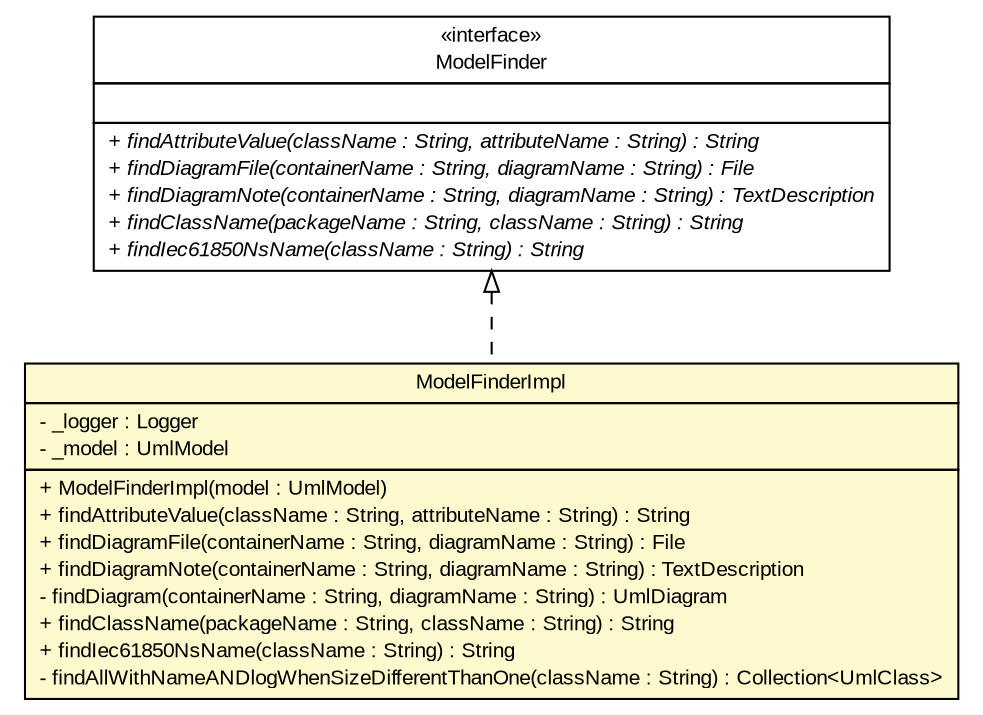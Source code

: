 #!/usr/local/bin/dot
#
# Class diagram 
# Generated by UMLGraph version R5_6_6-6-g3bdff0 (http://www.umlgraph.org/)
#

digraph G {
	edge [fontname="arial",fontsize=10,labelfontname="arial",labelfontsize=10];
	node [fontname="arial",fontsize=10,shape=plaintext];
	nodesep=0.25;
	ranksep=0.5;
	// org.tanjakostic.jcleancim.docgen.collector.ModelFinder
	c136902 [label=<<table title="org.tanjakostic.jcleancim.docgen.collector.ModelFinder" border="0" cellborder="1" cellspacing="0" cellpadding="2" port="p" href="../ModelFinder.html">
		<tr><td><table border="0" cellspacing="0" cellpadding="1">
<tr><td align="center" balign="center"> &#171;interface&#187; </td></tr>
<tr><td align="center" balign="center"> ModelFinder </td></tr>
		</table></td></tr>
		<tr><td><table border="0" cellspacing="0" cellpadding="1">
<tr><td align="left" balign="left">  </td></tr>
		</table></td></tr>
		<tr><td><table border="0" cellspacing="0" cellpadding="1">
<tr><td align="left" balign="left"><font face="Arial Italic" point-size="10.0"> + findAttributeValue(className : String, attributeName : String) : String </font></td></tr>
<tr><td align="left" balign="left"><font face="Arial Italic" point-size="10.0"> + findDiagramFile(containerName : String, diagramName : String) : File </font></td></tr>
<tr><td align="left" balign="left"><font face="Arial Italic" point-size="10.0"> + findDiagramNote(containerName : String, diagramName : String) : TextDescription </font></td></tr>
<tr><td align="left" balign="left"><font face="Arial Italic" point-size="10.0"> + findClassName(packageName : String, className : String) : String </font></td></tr>
<tr><td align="left" balign="left"><font face="Arial Italic" point-size="10.0"> + findIec61850NsName(className : String) : String </font></td></tr>
		</table></td></tr>
		</table>>, URL="../ModelFinder.html", fontname="arial", fontcolor="black", fontsize=10.0];
	// org.tanjakostic.jcleancim.docgen.collector.impl.ModelFinderImpl
	c136924 [label=<<table title="org.tanjakostic.jcleancim.docgen.collector.impl.ModelFinderImpl" border="0" cellborder="1" cellspacing="0" cellpadding="2" port="p" bgcolor="lemonChiffon" href="./ModelFinderImpl.html">
		<tr><td><table border="0" cellspacing="0" cellpadding="1">
<tr><td align="center" balign="center"> ModelFinderImpl </td></tr>
		</table></td></tr>
		<tr><td><table border="0" cellspacing="0" cellpadding="1">
<tr><td align="left" balign="left"> - _logger : Logger </td></tr>
<tr><td align="left" balign="left"> - _model : UmlModel </td></tr>
		</table></td></tr>
		<tr><td><table border="0" cellspacing="0" cellpadding="1">
<tr><td align="left" balign="left"> + ModelFinderImpl(model : UmlModel) </td></tr>
<tr><td align="left" balign="left"> + findAttributeValue(className : String, attributeName : String) : String </td></tr>
<tr><td align="left" balign="left"> + findDiagramFile(containerName : String, diagramName : String) : File </td></tr>
<tr><td align="left" balign="left"> + findDiagramNote(containerName : String, diagramName : String) : TextDescription </td></tr>
<tr><td align="left" balign="left"> - findDiagram(containerName : String, diagramName : String) : UmlDiagram </td></tr>
<tr><td align="left" balign="left"> + findClassName(packageName : String, className : String) : String </td></tr>
<tr><td align="left" balign="left"> + findIec61850NsName(className : String) : String </td></tr>
<tr><td align="left" balign="left"> - findAllWithNameANDlogWhenSizeDifferentThanOne(className : String) : Collection&lt;UmlClass&gt; </td></tr>
		</table></td></tr>
		</table>>, URL="./ModelFinderImpl.html", fontname="arial", fontcolor="black", fontsize=10.0];
	//org.tanjakostic.jcleancim.docgen.collector.impl.ModelFinderImpl implements org.tanjakostic.jcleancim.docgen.collector.ModelFinder
	c136902:p -> c136924:p [dir=back,arrowtail=empty,style=dashed];
}

